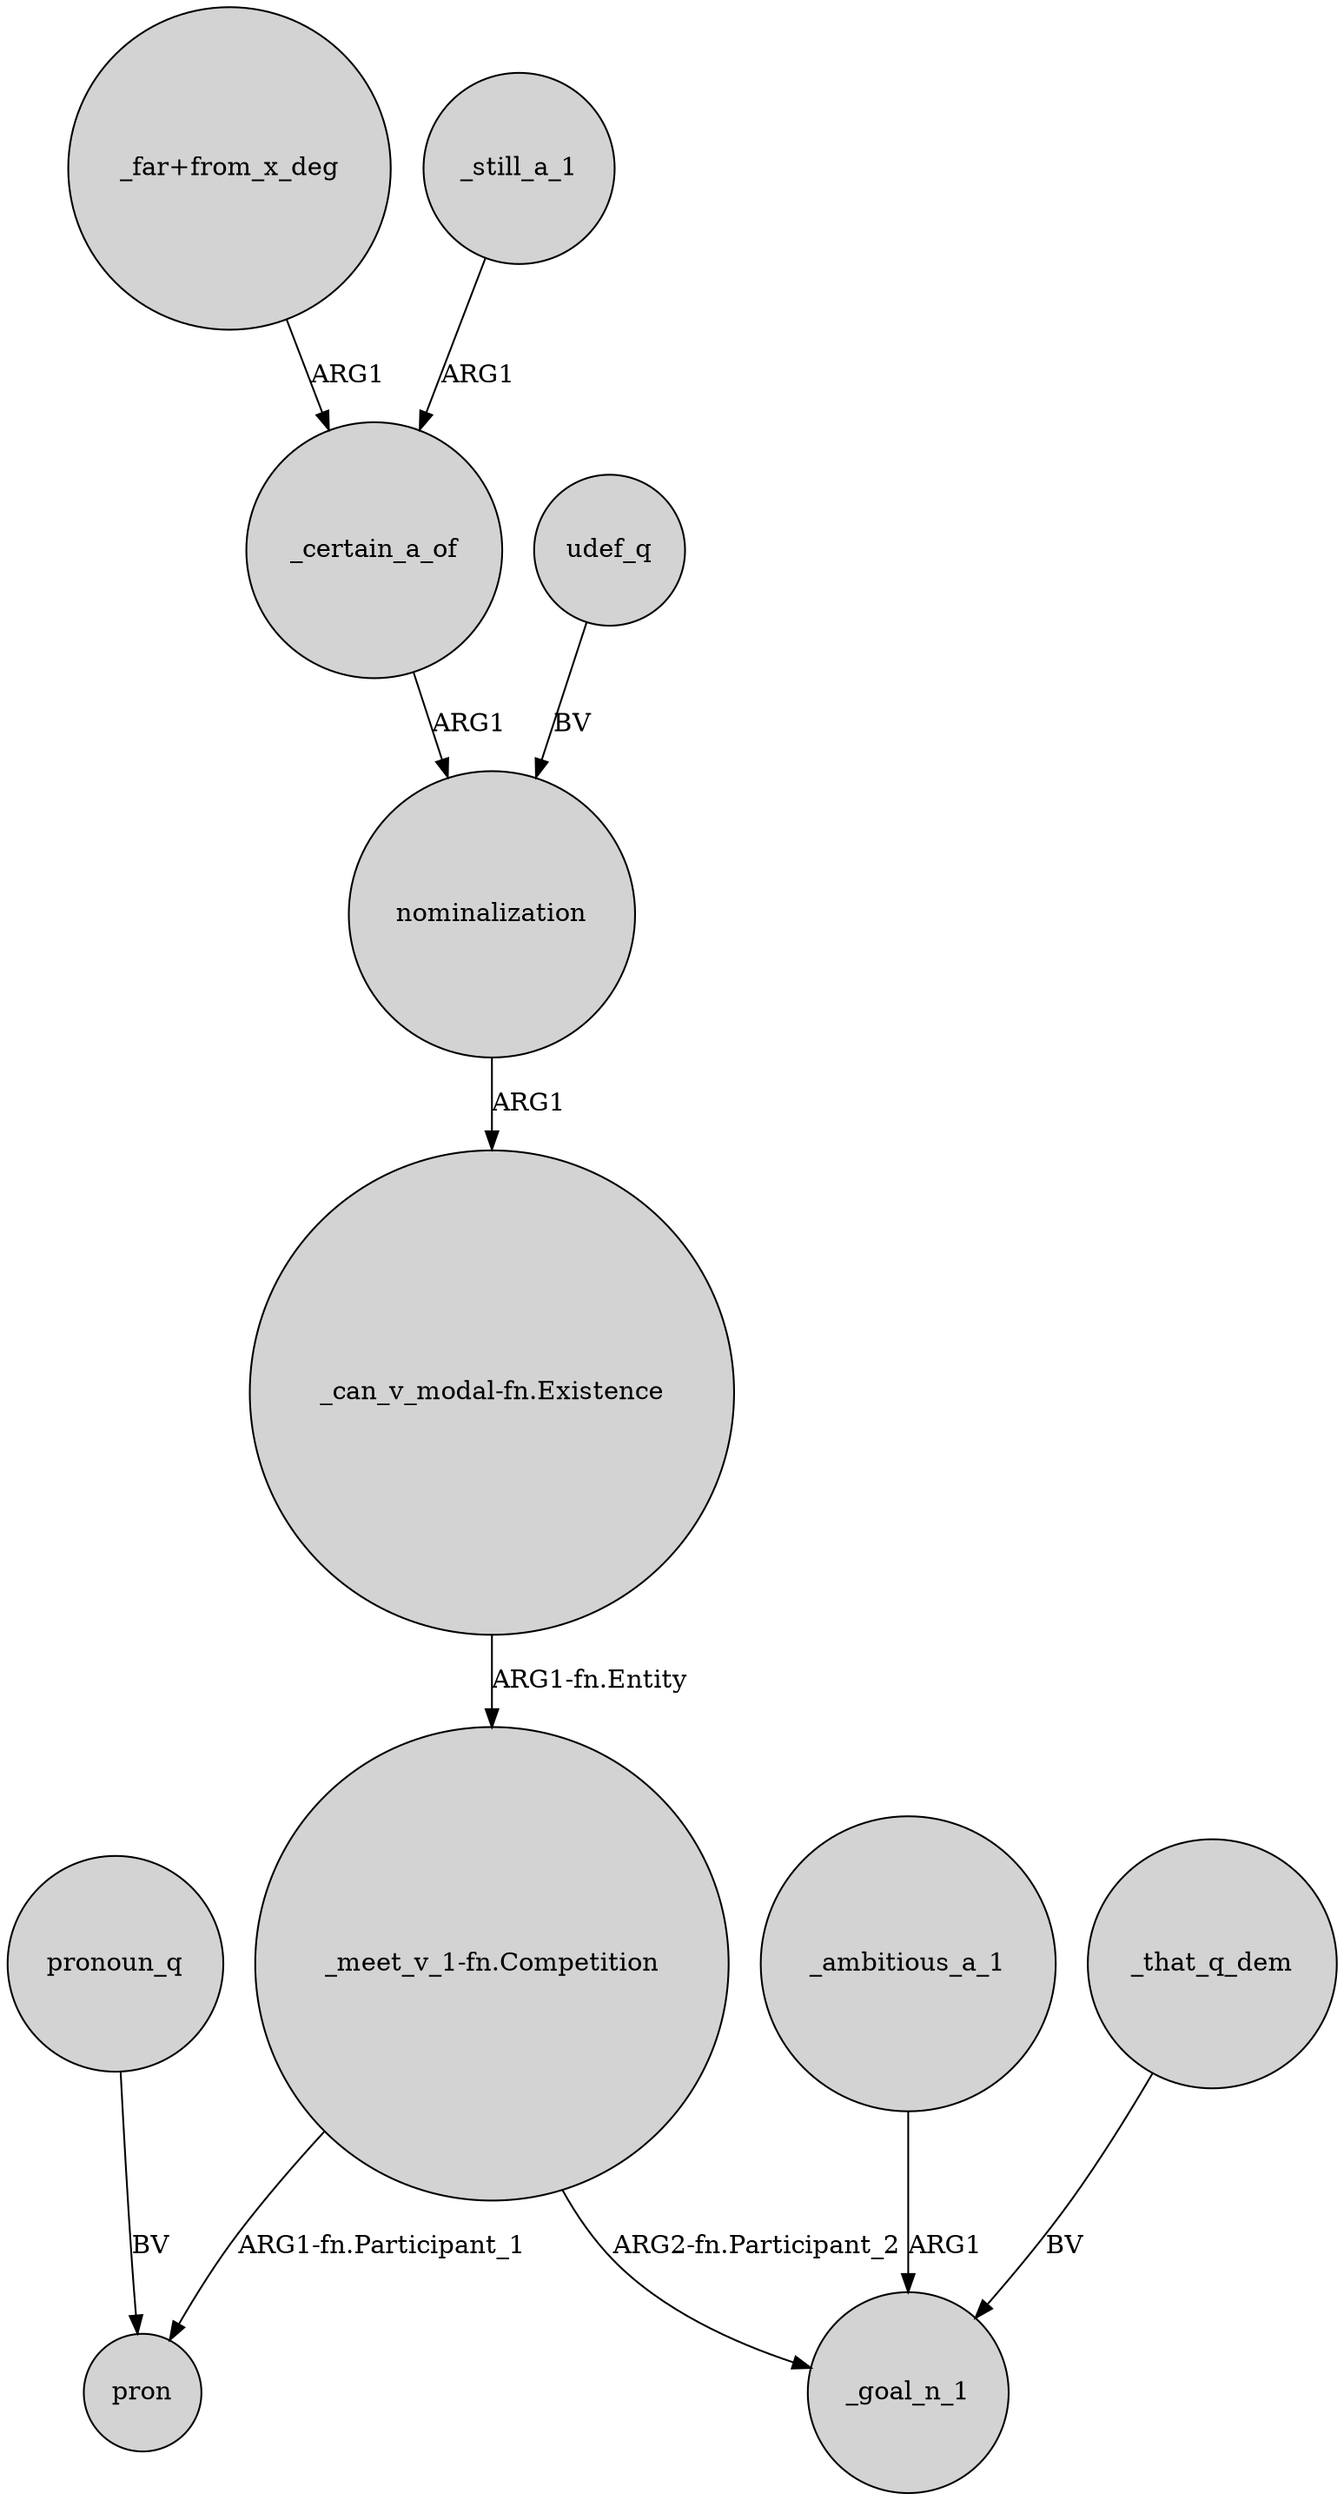 digraph {
	node [shape=circle style=filled]
	_that_q_dem -> _goal_n_1 [label=BV]
	"_meet_v_1-fn.Competition" -> _goal_n_1 [label="ARG2-fn.Participant_2"]
	"_meet_v_1-fn.Competition" -> pron [label="ARG1-fn.Participant_1"]
	_certain_a_of -> nominalization [label=ARG1]
	"_far+from_x_deg" -> _certain_a_of [label=ARG1]
	"_can_v_modal-fn.Existence" -> "_meet_v_1-fn.Competition" [label="ARG1-fn.Entity"]
	_still_a_1 -> _certain_a_of [label=ARG1]
	_ambitious_a_1 -> _goal_n_1 [label=ARG1]
	pronoun_q -> pron [label=BV]
	udef_q -> nominalization [label=BV]
	nominalization -> "_can_v_modal-fn.Existence" [label=ARG1]
}
